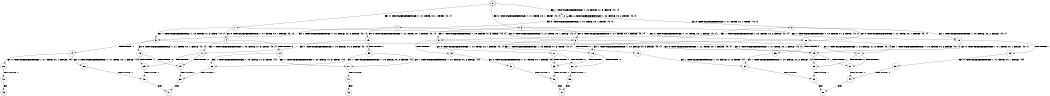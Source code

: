 digraph BCG {
size = "7, 10.5";
center = TRUE;
node [shape = circle];
0 [peripheries = 2];
0 -> 1 [label = "EX !0 !ATOMIC_EXCH_BRANCH (1, +1, TRUE, +0, 1, TRUE) !{0, 1}"];
0 -> 2 [label = "EX !1 !ATOMIC_EXCH_BRANCH (1, +0, FALSE, +1, 3, FALSE) !{0, 1}"];
0 -> 3 [label = "EX !0 !ATOMIC_EXCH_BRANCH (1, +1, TRUE, +0, 1, TRUE) !{0, 1}"];
1 -> 4 [label = "EX !0 !ATOMIC_EXCH_BRANCH (1, +1, TRUE, +0, 1, FALSE) !{0, 1}"];
1 -> 5 [label = "EX !1 !ATOMIC_EXCH_BRANCH (1, +0, FALSE, +1, 3, TRUE) !{0, 1}"];
1 -> 6 [label = "EX !0 !ATOMIC_EXCH_BRANCH (1, +1, TRUE, +0, 1, FALSE) !{0, 1}"];
2 -> 2 [label = "EX !1 !ATOMIC_EXCH_BRANCH (1, +0, FALSE, +0, 2, TRUE) !{0, 1}"];
2 -> 7 [label = "EX !0 !ATOMIC_EXCH_BRANCH (1, +1, TRUE, +0, 1, TRUE) !{0, 1}"];
2 -> 8 [label = "EX !0 !ATOMIC_EXCH_BRANCH (1, +1, TRUE, +0, 1, TRUE) !{0, 1}"];
3 -> 9 [label = "EX !1 !ATOMIC_EXCH_BRANCH (1, +0, FALSE, +1, 3, TRUE) !{0, 1}"];
3 -> 6 [label = "EX !0 !ATOMIC_EXCH_BRANCH (1, +1, TRUE, +0, 1, FALSE) !{0, 1}"];
3 -> 10 [label = "EX !1 !ATOMIC_EXCH_BRANCH (1, +0, FALSE, +1, 3, TRUE) !{0, 1}"];
4 -> 11 [label = "EX !1 !ATOMIC_EXCH_BRANCH (1, +0, FALSE, +1, 3, TRUE) !{0, 1}"];
4 -> 12 [label = "TERMINATE !0"];
5 -> 13 [label = "EX !0 !ATOMIC_EXCH_BRANCH (1, +1, TRUE, +0, 1, FALSE) !{0, 1}"];
5 -> 14 [label = "TERMINATE !1"];
5 -> 15 [label = "EX !0 !ATOMIC_EXCH_BRANCH (1, +1, TRUE, +0, 1, FALSE) !{0, 1}"];
6 -> 16 [label = "EX !1 !ATOMIC_EXCH_BRANCH (1, +0, FALSE, +1, 3, TRUE) !{0, 1}"];
6 -> 17 [label = "EX !1 !ATOMIC_EXCH_BRANCH (1, +0, FALSE, +1, 3, TRUE) !{0, 1}"];
6 -> 18 [label = "TERMINATE !0"];
7 -> 19 [label = "EX !0 !ATOMIC_EXCH_BRANCH (1, +1, TRUE, +0, 1, FALSE) !{0, 1}"];
7 -> 5 [label = "EX !1 !ATOMIC_EXCH_BRANCH (1, +0, FALSE, +0, 2, FALSE) !{0, 1}"];
7 -> 20 [label = "EX !0 !ATOMIC_EXCH_BRANCH (1, +1, TRUE, +0, 1, FALSE) !{0, 1}"];
8 -> 9 [label = "EX !1 !ATOMIC_EXCH_BRANCH (1, +0, FALSE, +0, 2, FALSE) !{0, 1}"];
8 -> 20 [label = "EX !0 !ATOMIC_EXCH_BRANCH (1, +1, TRUE, +0, 1, FALSE) !{0, 1}"];
8 -> 10 [label = "EX !1 !ATOMIC_EXCH_BRANCH (1, +0, FALSE, +0, 2, FALSE) !{0, 1}"];
9 -> 21 [label = "EX !0 !ATOMIC_EXCH_BRANCH (1, +1, TRUE, +0, 1, FALSE) !{0, 1}"];
9 -> 22 [label = "TERMINATE !1"];
9 -> 15 [label = "EX !0 !ATOMIC_EXCH_BRANCH (1, +1, TRUE, +0, 1, FALSE) !{0, 1}"];
10 -> 15 [label = "EX !0 !ATOMIC_EXCH_BRANCH (1, +1, TRUE, +0, 1, FALSE) !{0, 1}"];
10 -> 23 [label = "TERMINATE !1"];
11 -> 24 [label = "TERMINATE !0"];
11 -> 25 [label = "TERMINATE !1"];
12 -> 26 [label = "EX !1 !ATOMIC_EXCH_BRANCH (1, +0, FALSE, +1, 3, TRUE) !{1}"];
12 -> 27 [label = "EX !1 !ATOMIC_EXCH_BRANCH (1, +0, FALSE, +1, 3, TRUE) !{1}"];
13 -> 24 [label = "TERMINATE !0"];
13 -> 25 [label = "TERMINATE !1"];
14 -> 28 [label = "EX !0 !ATOMIC_EXCH_BRANCH (1, +1, TRUE, +0, 1, FALSE) !{0}"];
14 -> 29 [label = "EX !0 !ATOMIC_EXCH_BRANCH (1, +1, TRUE, +0, 1, FALSE) !{0}"];
15 -> 30 [label = "TERMINATE !0"];
15 -> 31 [label = "TERMINATE !1"];
16 -> 32 [label = "TERMINATE !0"];
16 -> 33 [label = "TERMINATE !1"];
17 -> 30 [label = "TERMINATE !0"];
17 -> 31 [label = "TERMINATE !1"];
18 -> 34 [label = "EX !1 !ATOMIC_EXCH_BRANCH (1, +0, FALSE, +1, 3, TRUE) !{1}"];
19 -> 11 [label = "EX !1 !ATOMIC_EXCH_BRANCH (1, +0, FALSE, +0, 2, FALSE) !{0, 1}"];
19 -> 35 [label = "TERMINATE !0"];
20 -> 16 [label = "EX !1 !ATOMIC_EXCH_BRANCH (1, +0, FALSE, +0, 2, FALSE) !{0, 1}"];
20 -> 17 [label = "EX !1 !ATOMIC_EXCH_BRANCH (1, +0, FALSE, +0, 2, FALSE) !{0, 1}"];
20 -> 36 [label = "TERMINATE !0"];
21 -> 32 [label = "TERMINATE !0"];
21 -> 33 [label = "TERMINATE !1"];
22 -> 37 [label = "EX !0 !ATOMIC_EXCH_BRANCH (1, +1, TRUE, +0, 1, FALSE) !{0}"];
23 -> 38 [label = "EX !0 !ATOMIC_EXCH_BRANCH (1, +1, TRUE, +0, 1, FALSE) !{0}"];
24 -> 39 [label = "TERMINATE !1"];
25 -> 40 [label = "TERMINATE !0"];
26 -> 39 [label = "TERMINATE !1"];
27 -> 41 [label = "TERMINATE !1"];
28 -> 40 [label = "TERMINATE !0"];
29 -> 42 [label = "TERMINATE !0"];
30 -> 43 [label = "TERMINATE !1"];
31 -> 44 [label = "TERMINATE !0"];
32 -> 45 [label = "TERMINATE !1"];
33 -> 46 [label = "TERMINATE !0"];
34 -> 43 [label = "TERMINATE !1"];
35 -> 26 [label = "EX !1 !ATOMIC_EXCH_BRANCH (1, +0, FALSE, +0, 2, FALSE) !{1}"];
35 -> 27 [label = "EX !1 !ATOMIC_EXCH_BRANCH (1, +0, FALSE, +0, 2, FALSE) !{1}"];
36 -> 34 [label = "EX !1 !ATOMIC_EXCH_BRANCH (1, +0, FALSE, +0, 2, FALSE) !{1}"];
37 -> 46 [label = "TERMINATE !0"];
38 -> 44 [label = "TERMINATE !0"];
39 -> 47 [label = "exit"];
40 -> 47 [label = "exit"];
41 -> 48 [label = "exit"];
42 -> 49 [label = "exit"];
43 -> 50 [label = "exit"];
44 -> 50 [label = "exit"];
45 -> 51 [label = "exit"];
46 -> 51 [label = "exit"];
}
